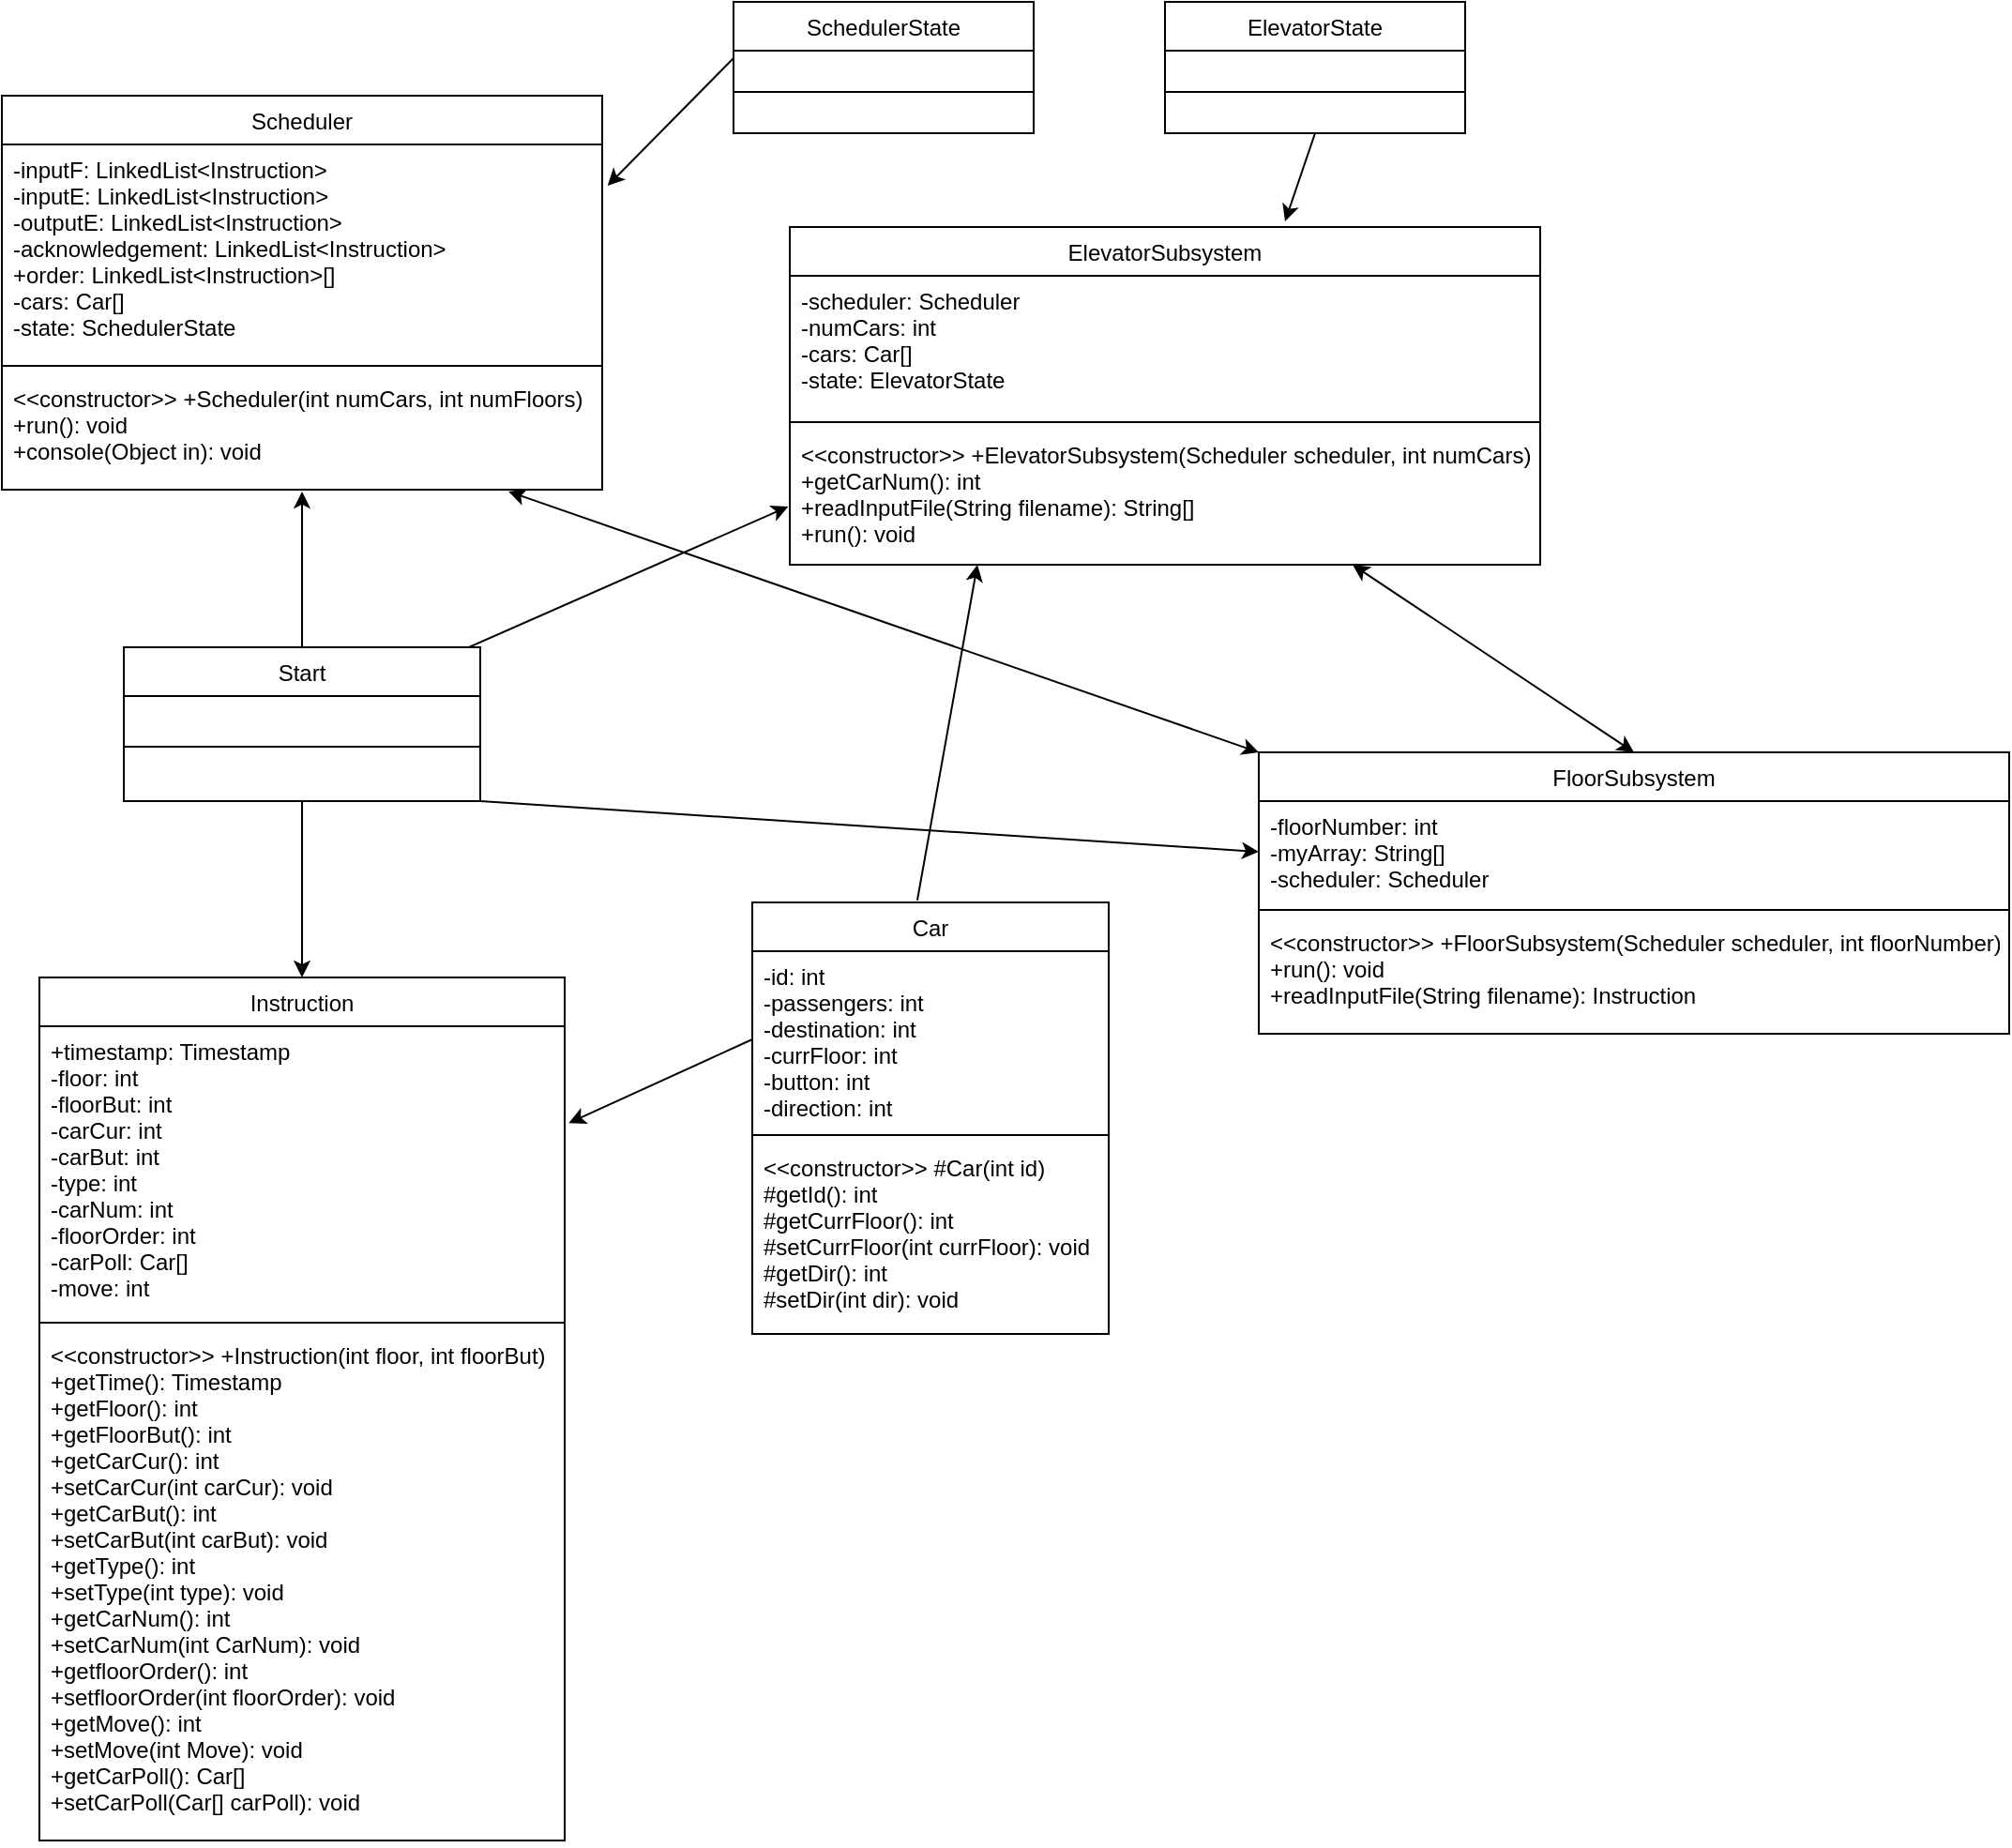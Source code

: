 <mxfile version="12.7.0" type="device"><diagram id="C5RBs43oDa-KdzZeNtuy" name="Page-1"><mxGraphModel dx="2782" dy="2103" grid="1" gridSize="10" guides="1" tooltips="1" connect="1" arrows="1" fold="1" page="1" pageScale="1" pageWidth="827" pageHeight="1169" math="0" shadow="0"><root><mxCell id="WIyWlLk6GJQsqaUBKTNV-0"/><mxCell id="WIyWlLk6GJQsqaUBKTNV-1" parent="WIyWlLk6GJQsqaUBKTNV-0"/><mxCell id="zkfFHV4jXpPFQw0GAbJ--6" value="Car" style="swimlane;fontStyle=0;align=center;verticalAlign=top;childLayout=stackLayout;horizontal=1;startSize=26;horizontalStack=0;resizeParent=1;resizeLast=0;collapsible=1;marginBottom=0;rounded=0;shadow=0;strokeWidth=1;" parent="WIyWlLk6GJQsqaUBKTNV-1" vertex="1"><mxGeometry x="150" y="150" width="190" height="230" as="geometry"><mxRectangle x="130" y="380" width="160" height="26" as="alternateBounds"/></mxGeometry></mxCell><mxCell id="zkfFHV4jXpPFQw0GAbJ--7" value="-id: int&#10;-passengers: int&#10;-destination: int&#10;-currFloor: int&#10;-button: int&#10;-direction: int&#10;" style="text;align=left;verticalAlign=top;spacingLeft=4;spacingRight=4;overflow=hidden;rotatable=0;points=[[0,0.5],[1,0.5]];portConstraint=eastwest;" parent="zkfFHV4jXpPFQw0GAbJ--6" vertex="1"><mxGeometry y="26" width="190" height="94" as="geometry"/></mxCell><mxCell id="zkfFHV4jXpPFQw0GAbJ--9" value="" style="line;html=1;strokeWidth=1;align=left;verticalAlign=middle;spacingTop=-1;spacingLeft=3;spacingRight=3;rotatable=0;labelPosition=right;points=[];portConstraint=eastwest;" parent="zkfFHV4jXpPFQw0GAbJ--6" vertex="1"><mxGeometry y="120" width="190" height="8" as="geometry"/></mxCell><mxCell id="zkfFHV4jXpPFQw0GAbJ--10" value="&lt;&lt;constructor&gt;&gt; #Car(int id)&#10;#getId(): int&#10;#getCurrFloor(): int&#10;#setCurrFloor(int currFloor): void&#10;#getDir(): int&#10;#setDir(int dir): void" style="text;align=left;verticalAlign=top;spacingLeft=4;spacingRight=4;overflow=hidden;rotatable=0;points=[[0,0.5],[1,0.5]];portConstraint=eastwest;fontStyle=0" parent="zkfFHV4jXpPFQw0GAbJ--6" vertex="1"><mxGeometry y="128" width="190" height="102" as="geometry"/></mxCell><mxCell id="zkfFHV4jXpPFQw0GAbJ--13" value="SchedulerState" style="swimlane;fontStyle=0;align=center;verticalAlign=top;childLayout=stackLayout;horizontal=1;startSize=26;horizontalStack=0;resizeParent=1;resizeLast=0;collapsible=1;marginBottom=0;rounded=0;shadow=0;strokeWidth=1;" parent="WIyWlLk6GJQsqaUBKTNV-1" vertex="1"><mxGeometry x="140" y="-330" width="160" height="70" as="geometry"><mxRectangle x="340" y="380" width="170" height="26" as="alternateBounds"/></mxGeometry></mxCell><mxCell id="zkfFHV4jXpPFQw0GAbJ--15" value="" style="line;html=1;strokeWidth=1;align=left;verticalAlign=middle;spacingTop=-1;spacingLeft=3;spacingRight=3;rotatable=0;labelPosition=right;points=[];portConstraint=eastwest;" parent="zkfFHV4jXpPFQw0GAbJ--13" vertex="1"><mxGeometry y="26" width="160" height="44" as="geometry"/></mxCell><mxCell id="zkfFHV4jXpPFQw0GAbJ--17" value="ElevatorSubsystem" style="swimlane;fontStyle=0;align=center;verticalAlign=top;childLayout=stackLayout;horizontal=1;startSize=26;horizontalStack=0;resizeParent=1;resizeLast=0;collapsible=1;marginBottom=0;rounded=0;shadow=0;strokeWidth=1;" parent="WIyWlLk6GJQsqaUBKTNV-1" vertex="1"><mxGeometry x="170" y="-210" width="400" height="180" as="geometry"><mxRectangle x="550" y="140" width="160" height="26" as="alternateBounds"/></mxGeometry></mxCell><mxCell id="zkfFHV4jXpPFQw0GAbJ--18" value="-scheduler: Scheduler&#10;-numCars: int&#10;-cars: Car[]&#10;-state: ElevatorState" style="text;align=left;verticalAlign=top;spacingLeft=4;spacingRight=4;overflow=hidden;rotatable=0;points=[[0,0.5],[1,0.5]];portConstraint=eastwest;" parent="zkfFHV4jXpPFQw0GAbJ--17" vertex="1"><mxGeometry y="26" width="400" height="74" as="geometry"/></mxCell><mxCell id="zkfFHV4jXpPFQw0GAbJ--23" value="" style="line;html=1;strokeWidth=1;align=left;verticalAlign=middle;spacingTop=-1;spacingLeft=3;spacingRight=3;rotatable=0;labelPosition=right;points=[];portConstraint=eastwest;" parent="zkfFHV4jXpPFQw0GAbJ--17" vertex="1"><mxGeometry y="100" width="400" height="8" as="geometry"/></mxCell><mxCell id="zkfFHV4jXpPFQw0GAbJ--24" value="&lt;&lt;constructor&gt;&gt; +ElevatorSubsystem(Scheduler scheduler, int numCars)&#10;+getCarNum(): int&#10;+readInputFile(String filename): String[]&#10;+run(): void" style="text;align=left;verticalAlign=top;spacingLeft=4;spacingRight=4;overflow=hidden;rotatable=0;points=[[0,0.5],[1,0.5]];portConstraint=eastwest;" parent="zkfFHV4jXpPFQw0GAbJ--17" vertex="1"><mxGeometry y="108" width="400" height="62" as="geometry"/></mxCell><mxCell id="fX82G1fxNCSfzHV40yT4-0" value="FloorSubsystem" style="swimlane;fontStyle=0;align=center;verticalAlign=top;childLayout=stackLayout;horizontal=1;startSize=26;horizontalStack=0;resizeParent=1;resizeLast=0;collapsible=1;marginBottom=0;rounded=0;shadow=0;strokeWidth=1;" vertex="1" parent="WIyWlLk6GJQsqaUBKTNV-1"><mxGeometry x="420" y="70" width="400" height="150" as="geometry"><mxRectangle x="130" y="380" width="160" height="26" as="alternateBounds"/></mxGeometry></mxCell><mxCell id="fX82G1fxNCSfzHV40yT4-1" value="-floorNumber: int&#10;-myArray: String[]&#10;-scheduler: Scheduler&#10;&#10;" style="text;align=left;verticalAlign=top;spacingLeft=4;spacingRight=4;overflow=hidden;rotatable=0;points=[[0,0.5],[1,0.5]];portConstraint=eastwest;" vertex="1" parent="fX82G1fxNCSfzHV40yT4-0"><mxGeometry y="26" width="400" height="54" as="geometry"/></mxCell><mxCell id="fX82G1fxNCSfzHV40yT4-2" value="" style="line;html=1;strokeWidth=1;align=left;verticalAlign=middle;spacingTop=-1;spacingLeft=3;spacingRight=3;rotatable=0;labelPosition=right;points=[];portConstraint=eastwest;" vertex="1" parent="fX82G1fxNCSfzHV40yT4-0"><mxGeometry y="80" width="400" height="8" as="geometry"/></mxCell><mxCell id="fX82G1fxNCSfzHV40yT4-3" value="&lt;&lt;constructor&gt;&gt; +FloorSubsystem(Scheduler scheduler, int floorNumber)&#10;+run(): void&#10;+readInputFile(String filename): Instruction" style="text;align=left;verticalAlign=top;spacingLeft=4;spacingRight=4;overflow=hidden;rotatable=0;points=[[0,0.5],[1,0.5]];portConstraint=eastwest;fontStyle=0" vertex="1" parent="fX82G1fxNCSfzHV40yT4-0"><mxGeometry y="88" width="400" height="52" as="geometry"/></mxCell><mxCell id="fX82G1fxNCSfzHV40yT4-9" value="Instruction" style="swimlane;fontStyle=0;align=center;verticalAlign=top;childLayout=stackLayout;horizontal=1;startSize=26;horizontalStack=0;resizeParent=1;resizeLast=0;collapsible=1;marginBottom=0;rounded=0;shadow=0;strokeWidth=1;" vertex="1" parent="WIyWlLk6GJQsqaUBKTNV-1"><mxGeometry x="-230" y="190" width="280" height="460" as="geometry"><mxRectangle x="130" y="380" width="160" height="26" as="alternateBounds"/></mxGeometry></mxCell><mxCell id="fX82G1fxNCSfzHV40yT4-10" value="+timestamp: Timestamp&#10;-floor: int&#10;-floorBut: int&#10;-carCur: int&#10;-carBut: int&#10;-type: int&#10;-carNum: int&#10;-floorOrder: int&#10;-carPoll: Car[]&#10;-move: int" style="text;align=left;verticalAlign=top;spacingLeft=4;spacingRight=4;overflow=hidden;rotatable=0;points=[[0,0.5],[1,0.5]];portConstraint=eastwest;" vertex="1" parent="fX82G1fxNCSfzHV40yT4-9"><mxGeometry y="26" width="280" height="154" as="geometry"/></mxCell><mxCell id="fX82G1fxNCSfzHV40yT4-11" value="" style="line;html=1;strokeWidth=1;align=left;verticalAlign=middle;spacingTop=-1;spacingLeft=3;spacingRight=3;rotatable=0;labelPosition=right;points=[];portConstraint=eastwest;" vertex="1" parent="fX82G1fxNCSfzHV40yT4-9"><mxGeometry y="180" width="280" height="8" as="geometry"/></mxCell><mxCell id="fX82G1fxNCSfzHV40yT4-12" value="&lt;&lt;constructor&gt;&gt; +Instruction(int floor, int floorBut)&#10;+getTime(): Timestamp&#10;+getFloor(): int&#10;+getFloorBut(): int&#10;+getCarCur(): int&#10;+setCarCur(int carCur): void&#10;+getCarBut(): int&#10;+setCarBut(int carBut): void&#10;+getType(): int&#10;+setType(int type): void&#10;+getCarNum(): int&#10;+setCarNum(int CarNum): void&#10;+getfloorOrder(): int&#10;+setfloorOrder(int floorOrder): void&#10;+getMove(): int&#10;+setMove(int Move): void&#10;+getCarPoll(): Car[]&#10;+setCarPoll(Car[] carPoll): void&#10;&#10;&#10;" style="text;align=left;verticalAlign=top;spacingLeft=4;spacingRight=4;overflow=hidden;rotatable=0;points=[[0,0.5],[1,0.5]];portConstraint=eastwest;fontStyle=0" vertex="1" parent="fX82G1fxNCSfzHV40yT4-9"><mxGeometry y="188" width="280" height="272" as="geometry"/></mxCell><mxCell id="fX82G1fxNCSfzHV40yT4-13" value="Scheduler" style="swimlane;fontStyle=0;align=center;verticalAlign=top;childLayout=stackLayout;horizontal=1;startSize=26;horizontalStack=0;resizeParent=1;resizeLast=0;collapsible=1;marginBottom=0;rounded=0;shadow=0;strokeWidth=1;" vertex="1" parent="WIyWlLk6GJQsqaUBKTNV-1"><mxGeometry x="-250" y="-280" width="320" height="210" as="geometry"><mxRectangle x="130" y="380" width="160" height="26" as="alternateBounds"/></mxGeometry></mxCell><mxCell id="fX82G1fxNCSfzHV40yT4-14" value="-inputF: LinkedList&lt;Instruction&gt;&#10;-inputE: LinkedList&lt;Instruction&gt;&#10;-outputE: LinkedList&lt;Instruction&gt;&#10;-acknowledgement: LinkedList&lt;Instruction&gt;&#10;+order: LinkedList&lt;Instruction&gt;[]&#10;-cars: Car[]&#10;-state: SchedulerState" style="text;align=left;verticalAlign=top;spacingLeft=4;spacingRight=4;overflow=hidden;rotatable=0;points=[[0,0.5],[1,0.5]];portConstraint=eastwest;" vertex="1" parent="fX82G1fxNCSfzHV40yT4-13"><mxGeometry y="26" width="320" height="114" as="geometry"/></mxCell><mxCell id="fX82G1fxNCSfzHV40yT4-15" value="" style="line;html=1;strokeWidth=1;align=left;verticalAlign=middle;spacingTop=-1;spacingLeft=3;spacingRight=3;rotatable=0;labelPosition=right;points=[];portConstraint=eastwest;" vertex="1" parent="fX82G1fxNCSfzHV40yT4-13"><mxGeometry y="140" width="320" height="8" as="geometry"/></mxCell><mxCell id="fX82G1fxNCSfzHV40yT4-16" value="&lt;&lt;constructor&gt;&gt; +Scheduler(int numCars, int numFloors)&#10;+run(): void&#10;+console(Object in): void" style="text;align=left;verticalAlign=top;spacingLeft=4;spacingRight=4;overflow=hidden;rotatable=0;points=[[0,0.5],[1,0.5]];portConstraint=eastwest;fontStyle=0" vertex="1" parent="fX82G1fxNCSfzHV40yT4-13"><mxGeometry y="148" width="320" height="62" as="geometry"/></mxCell><mxCell id="fX82G1fxNCSfzHV40yT4-17" value="ElevatorState" style="swimlane;fontStyle=0;align=center;verticalAlign=top;childLayout=stackLayout;horizontal=1;startSize=26;horizontalStack=0;resizeParent=1;resizeLast=0;collapsible=1;marginBottom=0;rounded=0;shadow=0;strokeWidth=1;" vertex="1" parent="WIyWlLk6GJQsqaUBKTNV-1"><mxGeometry x="370" y="-330" width="160" height="70" as="geometry"><mxRectangle x="340" y="380" width="170" height="26" as="alternateBounds"/></mxGeometry></mxCell><mxCell id="fX82G1fxNCSfzHV40yT4-18" value="" style="line;html=1;strokeWidth=1;align=left;verticalAlign=middle;spacingTop=-1;spacingLeft=3;spacingRight=3;rotatable=0;labelPosition=right;points=[];portConstraint=eastwest;" vertex="1" parent="fX82G1fxNCSfzHV40yT4-17"><mxGeometry y="26" width="160" height="44" as="geometry"/></mxCell><mxCell id="fX82G1fxNCSfzHV40yT4-19" value="Start" style="swimlane;fontStyle=0;align=center;verticalAlign=top;childLayout=stackLayout;horizontal=1;startSize=26;horizontalStack=0;resizeParent=1;resizeLast=0;collapsible=1;marginBottom=0;rounded=0;shadow=0;strokeWidth=1;" vertex="1" parent="WIyWlLk6GJQsqaUBKTNV-1"><mxGeometry x="-185" y="14" width="190" height="82" as="geometry"><mxRectangle x="130" y="380" width="160" height="26" as="alternateBounds"/></mxGeometry></mxCell><mxCell id="fX82G1fxNCSfzHV40yT4-21" value="" style="line;html=1;strokeWidth=1;align=left;verticalAlign=middle;spacingTop=-1;spacingLeft=3;spacingRight=3;rotatable=0;labelPosition=right;points=[];portConstraint=eastwest;" vertex="1" parent="fX82G1fxNCSfzHV40yT4-19"><mxGeometry y="26" width="190" height="54" as="geometry"/></mxCell><mxCell id="fX82G1fxNCSfzHV40yT4-23" value="" style="endArrow=classic;html=1;exitX=0.5;exitY=0;exitDx=0;exitDy=0;entryX=0.5;entryY=1.016;entryDx=0;entryDy=0;entryPerimeter=0;" edge="1" parent="WIyWlLk6GJQsqaUBKTNV-1" source="fX82G1fxNCSfzHV40yT4-19" target="fX82G1fxNCSfzHV40yT4-16"><mxGeometry width="50" height="50" relative="1" as="geometry"><mxPoint x="-330" y="200" as="sourcePoint"/><mxPoint x="90" y="100" as="targetPoint"/></mxGeometry></mxCell><mxCell id="fX82G1fxNCSfzHV40yT4-24" value="" style="endArrow=classic;html=1;exitX=0.5;exitY=1;exitDx=0;exitDy=0;entryX=0.5;entryY=0;entryDx=0;entryDy=0;" edge="1" parent="WIyWlLk6GJQsqaUBKTNV-1" source="fX82G1fxNCSfzHV40yT4-19" target="fX82G1fxNCSfzHV40yT4-9"><mxGeometry width="50" height="50" relative="1" as="geometry"><mxPoint x="-110" y="96" as="sourcePoint"/><mxPoint x="24.04" y="96.002" as="targetPoint"/></mxGeometry></mxCell><mxCell id="fX82G1fxNCSfzHV40yT4-28" value="" style="endArrow=classic;html=1;exitX=0.968;exitY=0;exitDx=0;exitDy=0;entryX=-0.002;entryY=0.661;entryDx=0;entryDy=0;entryPerimeter=0;exitPerimeter=0;" edge="1" parent="WIyWlLk6GJQsqaUBKTNV-1" source="fX82G1fxNCSfzHV40yT4-19" target="zkfFHV4jXpPFQw0GAbJ--24"><mxGeometry width="50" height="50" relative="1" as="geometry"><mxPoint x="-80" y="24" as="sourcePoint"/><mxPoint x="-80" y="-59.008" as="targetPoint"/></mxGeometry></mxCell><mxCell id="fX82G1fxNCSfzHV40yT4-29" value="" style="endArrow=classic;html=1;exitX=1;exitY=1;exitDx=0;exitDy=0;entryX=0;entryY=0.5;entryDx=0;entryDy=0;" edge="1" parent="WIyWlLk6GJQsqaUBKTNV-1" source="fX82G1fxNCSfzHV40yT4-19" target="fX82G1fxNCSfzHV40yT4-1"><mxGeometry width="50" height="50" relative="1" as="geometry"><mxPoint x="8.92" y="24" as="sourcePoint"/><mxPoint x="149.2" y="-51.018" as="targetPoint"/></mxGeometry></mxCell><mxCell id="fX82G1fxNCSfzHV40yT4-30" value="" style="endArrow=classic;startArrow=classic;html=1;entryX=0;entryY=0;entryDx=0;entryDy=0;exitX=0.844;exitY=1.016;exitDx=0;exitDy=0;exitPerimeter=0;" edge="1" parent="WIyWlLk6GJQsqaUBKTNV-1" source="fX82G1fxNCSfzHV40yT4-16" target="fX82G1fxNCSfzHV40yT4-0"><mxGeometry width="50" height="50" relative="1" as="geometry"><mxPoint x="-400" y="730" as="sourcePoint"/><mxPoint x="-350" y="680" as="targetPoint"/></mxGeometry></mxCell><mxCell id="fX82G1fxNCSfzHV40yT4-31" value="" style="endArrow=classic;startArrow=classic;html=1;entryX=0.5;entryY=0;entryDx=0;entryDy=0;exitX=0.75;exitY=1;exitDx=0;exitDy=0;" edge="1" parent="WIyWlLk6GJQsqaUBKTNV-1" source="zkfFHV4jXpPFQw0GAbJ--17" target="fX82G1fxNCSfzHV40yT4-0"><mxGeometry width="50" height="50" relative="1" as="geometry"><mxPoint x="30.08" y="-59.008" as="sourcePoint"/><mxPoint x="134" y="117" as="targetPoint"/></mxGeometry></mxCell><mxCell id="fX82G1fxNCSfzHV40yT4-33" value="" style="endArrow=classic;html=1;entryX=1.009;entryY=0.193;entryDx=0;entryDy=0;entryPerimeter=0;" edge="1" parent="WIyWlLk6GJQsqaUBKTNV-1" target="fX82G1fxNCSfzHV40yT4-14"><mxGeometry width="50" height="50" relative="1" as="geometry"><mxPoint x="140" y="-300" as="sourcePoint"/><mxPoint x="-80" y="-59.008" as="targetPoint"/></mxGeometry></mxCell><mxCell id="fX82G1fxNCSfzHV40yT4-34" value="" style="endArrow=classic;html=1;entryX=0.66;entryY=-0.017;entryDx=0;entryDy=0;entryPerimeter=0;exitX=0.5;exitY=1;exitDx=0;exitDy=0;" edge="1" parent="WIyWlLk6GJQsqaUBKTNV-1" source="fX82G1fxNCSfzHV40yT4-17" target="zkfFHV4jXpPFQw0GAbJ--17"><mxGeometry width="50" height="50" relative="1" as="geometry"><mxPoint x="150" y="-290" as="sourcePoint"/><mxPoint x="82.88" y="-221.998" as="targetPoint"/></mxGeometry></mxCell><mxCell id="fX82G1fxNCSfzHV40yT4-35" value="" style="endArrow=classic;html=1;exitX=0.463;exitY=-0.005;exitDx=0;exitDy=0;exitPerimeter=0;entryX=0.25;entryY=1;entryDx=0;entryDy=0;" edge="1" parent="WIyWlLk6GJQsqaUBKTNV-1" source="zkfFHV4jXpPFQw0GAbJ--6" target="zkfFHV4jXpPFQw0GAbJ--17"><mxGeometry width="50" height="50" relative="1" as="geometry"><mxPoint x="-250" y="720" as="sourcePoint"/><mxPoint x="-200" y="670" as="targetPoint"/></mxGeometry></mxCell><mxCell id="fX82G1fxNCSfzHV40yT4-36" value="" style="endArrow=classic;html=1;exitX=0;exitY=0.5;exitDx=0;exitDy=0;entryX=1.008;entryY=0.335;entryDx=0;entryDy=0;entryPerimeter=0;" edge="1" parent="WIyWlLk6GJQsqaUBKTNV-1" source="zkfFHV4jXpPFQw0GAbJ--7" target="fX82G1fxNCSfzHV40yT4-10"><mxGeometry width="50" height="50" relative="1" as="geometry"><mxPoint x="-250" y="720" as="sourcePoint"/><mxPoint x="-200" y="670" as="targetPoint"/></mxGeometry></mxCell></root></mxGraphModel></diagram></mxfile>